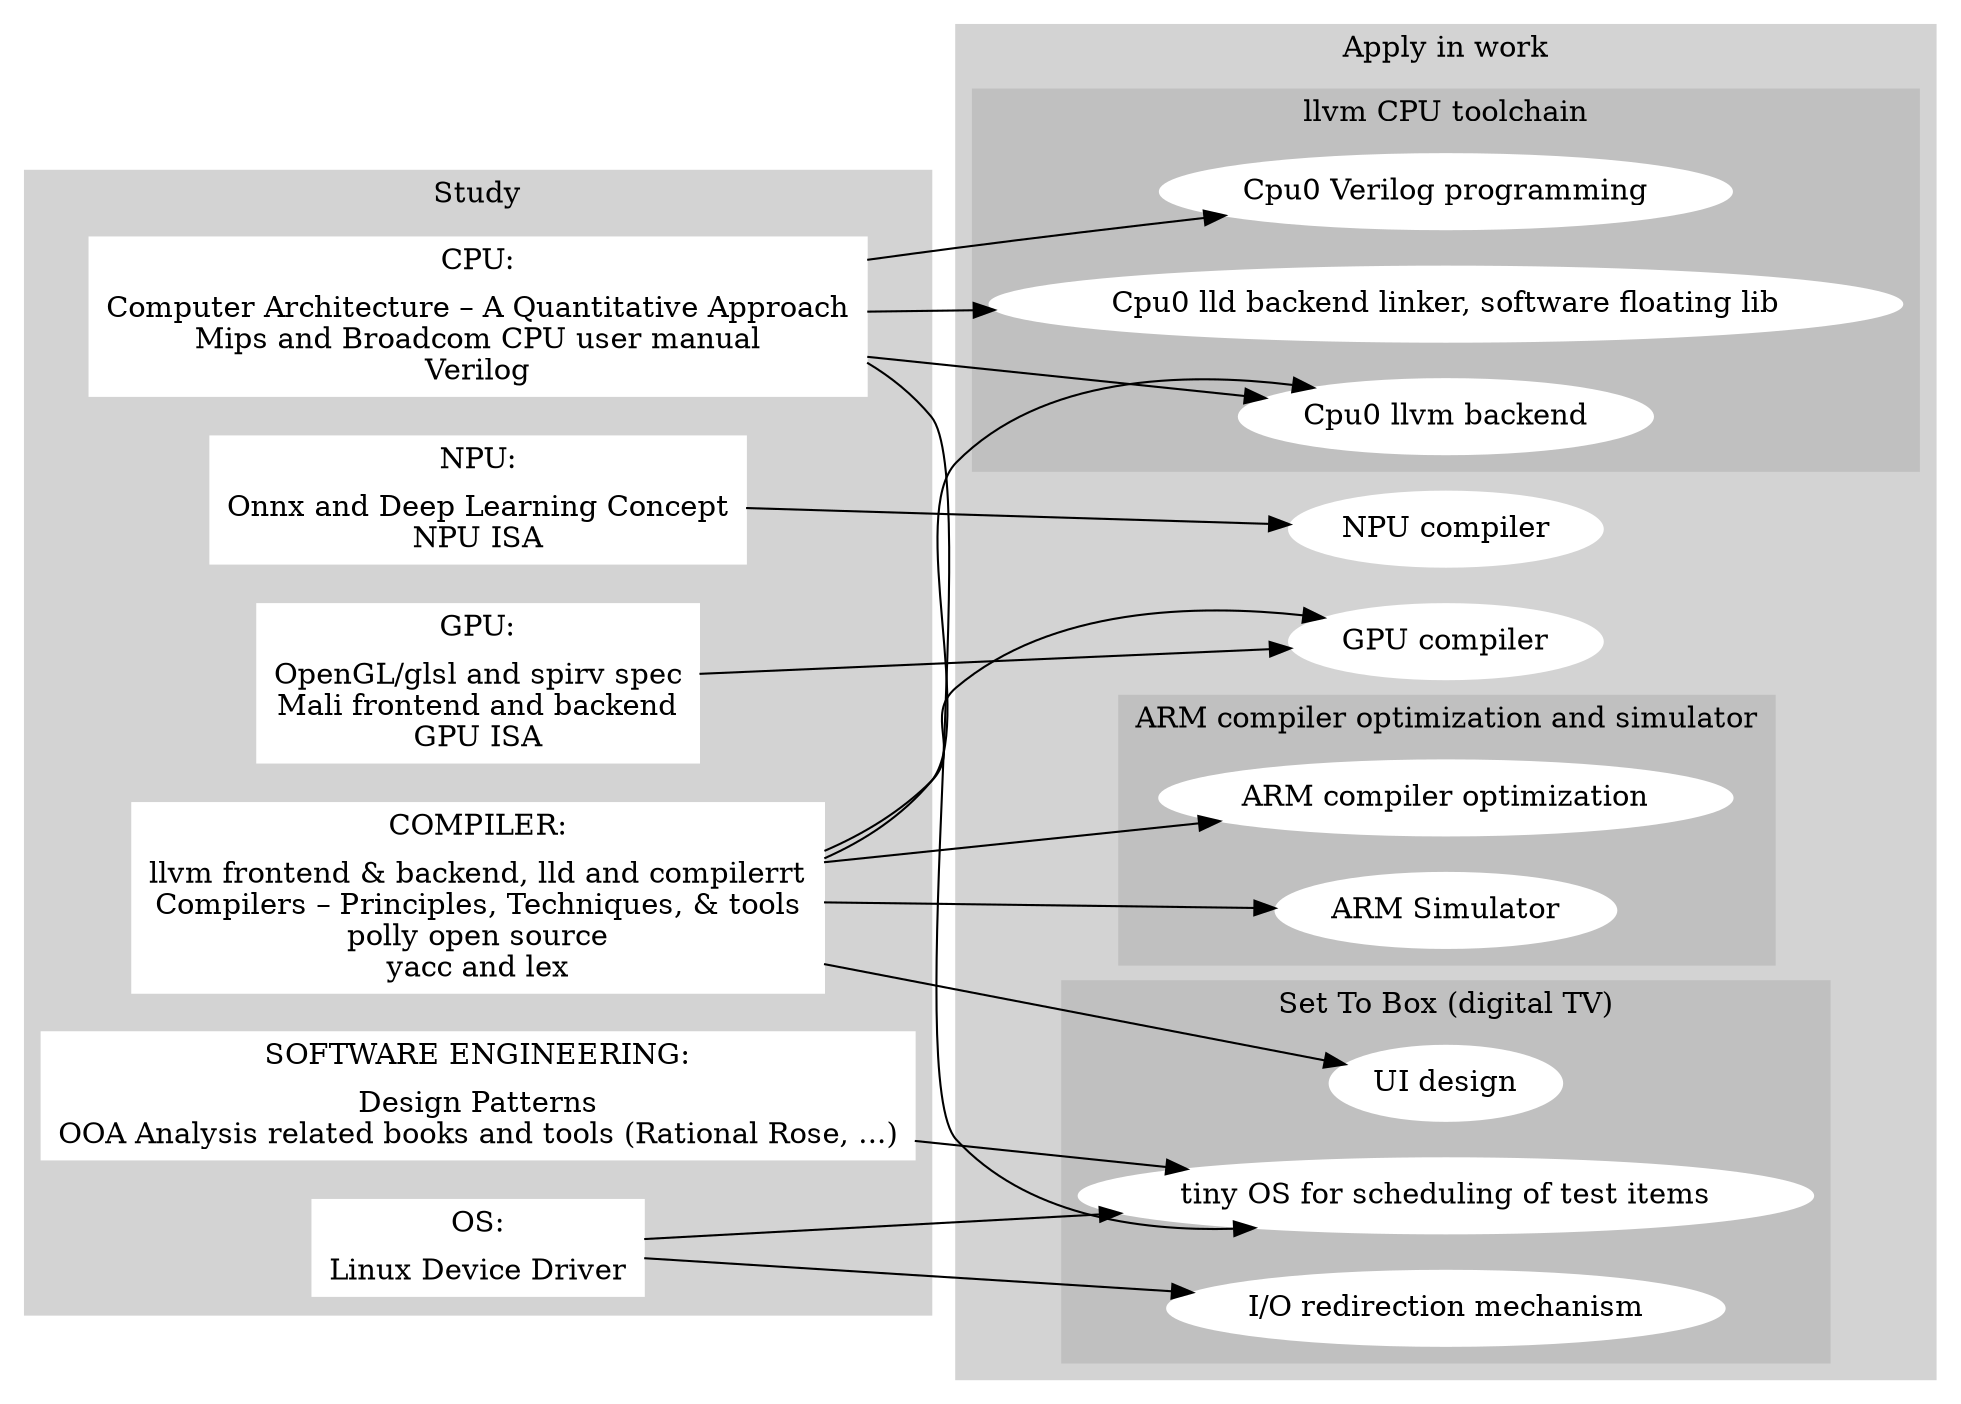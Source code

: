 // Free usage license, author: Chung-Shu Chen 陳鍾樞

digraph G {

  rankdir=LR;
  subgraph cluster_0 {
    style=filled;
    label = "Study";
    node [shape=record,style=filled,color=white]; CPU [label="CPU:|Computer Architecture – A Quantitative Approach\nMips and Broadcom CPU user manual\nVerilog"];
    node [shape=record,style=filled,color=white]; GPU [label="GPU:|OpenGL/glsl and spirv spec\nMali frontend and backend\nGPU ISA"];
    node [shape=record,style=filled,color=white]; NPU [label="NPU:|Onnx and Deep Learning Concept\nNPU ISA"];
    node [style=filled,color=white]; COMPILER [label="COMPILER:|llvm frontend & backend, lld and compilerrt\nCompilers – Principles, Techniques, & tools\npolly open source\nyacc and lex"];
    node [style=filled,color=white]; OS [label="OS:|Linux Device Driver"]; 
    node [style=filled,color=white]; "SOFTWARE ENGINEERING" [label="SOFTWARE ENGINEERING:|Design Patterns\nOOA Analysis related books and tools (Rational Rose, ...)"]; 
    color=lightgrey;
  }
  subgraph cluster_1 {
    style=filled;
    color=lightgrey;
    label = "Apply in work";
    subgraph cluster_1_1 {
      color=gray;
      label = "llvm CPU toolchain";
      node [style=filled,color=white]; backend [label="Cpu0 llvm backend"];
      node [style=filled,color=white]; linker [label="Cpu0 lld backend linker, software floating lib"];
      node [style=filled,color=white]; verilog [label="Cpu0 Verilog programming"];
    }
    subgraph cluster_1_2 {
      color=gray;
      label = "ARM compiler optimization and simulator";
      node [style=filled,color=white]; armopt [label="ARM compiler optimization"];
      node [style=filled,color=white]; armsim [label="ARM Simulator"];
    }
    node [style=filled,color=white]; gpucompiler [label="GPU compiler"];
    node [style=filled,color=white]; npucompiler [label="NPU compiler"];
    subgraph cluster_1_3 {
      color=gray;
      label = "Set To Box (digital TV)";
      //node [style=filled,color=white]; codewarrior [label="Find the bug of Code Warrior's compiler"];
      node [style=filled,color=white]; tinyos [label="tiny OS for scheduling of test items"];
      node [style=filled,color=white]; ui [label="UI design"];
      node [style=filled,color=white]; io [label="I/O redirection mechanism"];
    }
  }
  CPU -> verilog;
  //CPU -> codewarrior;
  CPU -> tinyos;
  CPU -> backend;
  CPU -> linker;
  GPU -> gpucompiler;
  NPU -> npucompiler;
  COMPILER -> backend;
  COMPILER -> gpucompiler;
  COMPILER -> armopt;
  COMPILER -> armsim;
  //COMPILER -> codewarrior;
  COMPILER -> ui;
  OS -> tinyos;
  OS -> io;
  "SOFTWARE ENGINEERING" -> tinyos;

}